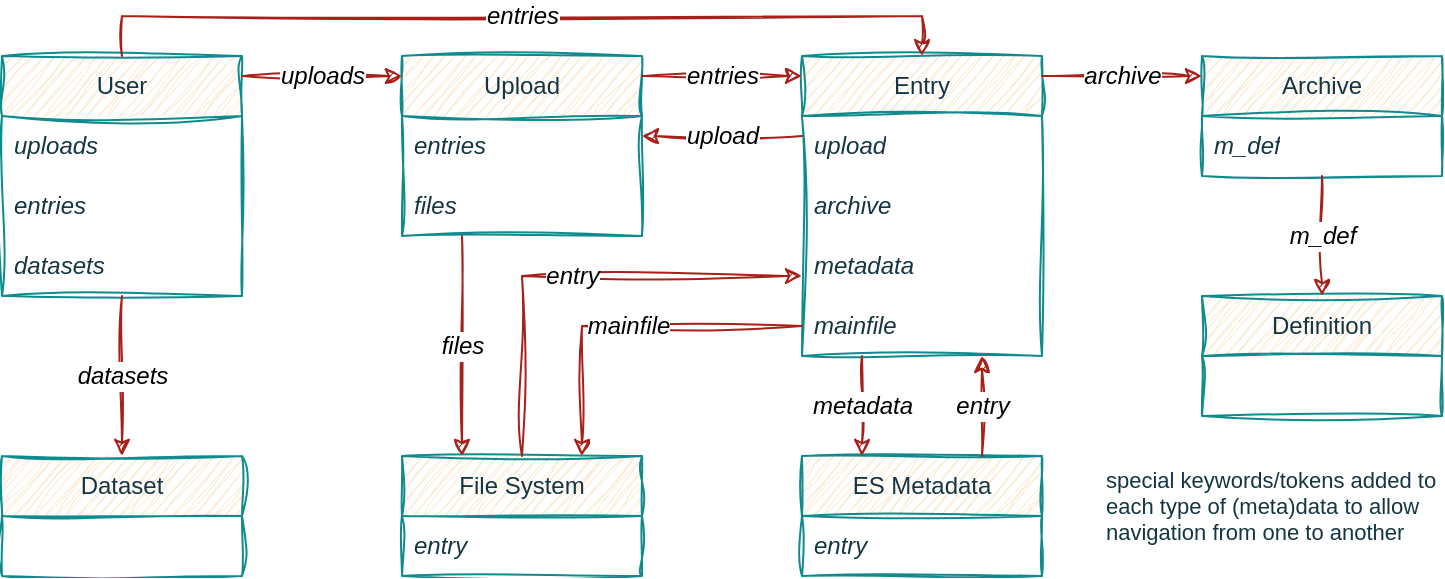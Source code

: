 <mxfile version="22.0.3" type="device">
  <diagram name="Page-1" id="hVVO9pcGesQUADiCc5M-">
    <mxGraphModel dx="981" dy="566" grid="1" gridSize="10" guides="1" tooltips="1" connect="1" arrows="1" fold="1" page="1" pageScale="1" pageWidth="1600" pageHeight="900" math="0" shadow="0">
      <root>
        <mxCell id="0" />
        <mxCell id="1" parent="0" />
        <mxCell id="_n0ZIORo97PbbiM8MzV3-5" value="Upload" style="swimlane;fontStyle=0;childLayout=stackLayout;horizontal=1;startSize=30;horizontalStack=0;resizeParent=1;resizeParentMax=0;resizeLast=0;collapsible=1;marginBottom=0;whiteSpace=wrap;html=1;rounded=0;sketch=1;curveFitting=1;jiggle=2;labelBackgroundColor=none;fillColor=#FAE5C7;strokeColor=#0F8B8D;fontColor=#143642;" parent="1" vertex="1">
          <mxGeometry x="280" y="40" width="120" height="90" as="geometry" />
        </mxCell>
        <mxCell id="_n0ZIORo97PbbiM8MzV3-9" value="entries" style="text;strokeColor=none;fillColor=none;align=left;verticalAlign=middle;spacingLeft=4;spacingRight=4;overflow=hidden;points=[[0,0.5],[1,0.5]];portConstraint=eastwest;rotatable=0;whiteSpace=wrap;html=1;fontColor=#143642;fontStyle=2;rounded=0;sketch=1;curveFitting=1;jiggle=2;labelBackgroundColor=none;" parent="_n0ZIORo97PbbiM8MzV3-5" vertex="1">
          <mxGeometry y="30" width="120" height="30" as="geometry" />
        </mxCell>
        <mxCell id="_n0ZIORo97PbbiM8MzV3-10" value="files" style="text;strokeColor=none;fillColor=none;align=left;verticalAlign=middle;spacingLeft=4;spacingRight=4;overflow=hidden;points=[[0,0.5],[1,0.5]];portConstraint=eastwest;rotatable=0;whiteSpace=wrap;html=1;fontColor=#143642;fontStyle=2;rounded=0;sketch=1;curveFitting=1;jiggle=2;labelBackgroundColor=none;" parent="_n0ZIORo97PbbiM8MzV3-5" vertex="1">
          <mxGeometry y="60" width="120" height="30" as="geometry" />
        </mxCell>
        <mxCell id="_n0ZIORo97PbbiM8MzV3-11" value="Entry" style="swimlane;fontStyle=0;childLayout=stackLayout;horizontal=1;startSize=30;horizontalStack=0;resizeParent=1;resizeParentMax=0;resizeLast=0;collapsible=1;marginBottom=0;whiteSpace=wrap;html=1;rounded=0;sketch=1;curveFitting=1;jiggle=2;labelBackgroundColor=none;fillColor=#FAE5C7;strokeColor=#0F8B8D;fontColor=#143642;" parent="1" vertex="1">
          <mxGeometry x="480" y="40" width="120" height="150" as="geometry" />
        </mxCell>
        <mxCell id="_n0ZIORo97PbbiM8MzV3-13" value="upload" style="text;strokeColor=none;fillColor=none;align=left;verticalAlign=middle;spacingLeft=4;spacingRight=4;overflow=hidden;points=[[0,0.5],[1,0.5]];portConstraint=eastwest;rotatable=0;whiteSpace=wrap;html=1;fontColor=#143642;fontStyle=2;rounded=0;sketch=1;curveFitting=1;jiggle=2;labelBackgroundColor=none;" parent="_n0ZIORo97PbbiM8MzV3-11" vertex="1">
          <mxGeometry y="30" width="120" height="30" as="geometry" />
        </mxCell>
        <mxCell id="_n0ZIORo97PbbiM8MzV3-14" value="archive" style="text;strokeColor=none;fillColor=none;align=left;verticalAlign=middle;spacingLeft=4;spacingRight=4;overflow=hidden;points=[[0,0.5],[1,0.5]];portConstraint=eastwest;rotatable=0;whiteSpace=wrap;html=1;fontColor=#143642;fontStyle=2;rounded=0;sketch=1;curveFitting=1;jiggle=2;labelBackgroundColor=none;" parent="_n0ZIORo97PbbiM8MzV3-11" vertex="1">
          <mxGeometry y="60" width="120" height="30" as="geometry" />
        </mxCell>
        <mxCell id="_n0ZIORo97PbbiM8MzV3-15" value="metadata" style="text;strokeColor=none;fillColor=none;align=left;verticalAlign=middle;spacingLeft=4;spacingRight=4;overflow=hidden;points=[[0,0.5],[1,0.5]];portConstraint=eastwest;rotatable=0;whiteSpace=wrap;html=1;fontColor=#143642;fontStyle=2;rounded=0;sketch=1;curveFitting=1;jiggle=2;labelBackgroundColor=none;" parent="_n0ZIORo97PbbiM8MzV3-11" vertex="1">
          <mxGeometry y="90" width="120" height="30" as="geometry" />
        </mxCell>
        <mxCell id="0WAyvWWED8DgFEvUEXjn-7" value="&lt;font&gt;mainfile&lt;/font&gt;" style="text;strokeColor=none;fillColor=none;align=left;verticalAlign=middle;spacingLeft=4;spacingRight=4;overflow=hidden;points=[[0,0.5],[1,0.5]];portConstraint=eastwest;rotatable=0;whiteSpace=wrap;html=1;fontColor=#143642;fontStyle=2;rounded=0;sketch=1;curveFitting=1;jiggle=2;labelBackgroundColor=none;" parent="_n0ZIORo97PbbiM8MzV3-11" vertex="1">
          <mxGeometry y="120" width="120" height="30" as="geometry" />
        </mxCell>
        <mxCell id="_n0ZIORo97PbbiM8MzV3-16" value="Archive" style="swimlane;fontStyle=0;childLayout=stackLayout;horizontal=1;startSize=30;horizontalStack=0;resizeParent=1;resizeParentMax=0;resizeLast=0;collapsible=1;marginBottom=0;whiteSpace=wrap;html=1;rounded=0;sketch=1;curveFitting=1;jiggle=2;labelBackgroundColor=none;fillColor=#FAE5C7;strokeColor=#0F8B8D;fontColor=#143642;" parent="1" vertex="1">
          <mxGeometry x="680" y="40" width="120" height="60" as="geometry" />
        </mxCell>
        <mxCell id="_n0ZIORo97PbbiM8MzV3-17" value="m_def" style="text;strokeColor=none;fillColor=none;align=left;verticalAlign=middle;spacingLeft=4;spacingRight=4;overflow=hidden;points=[[0,0.5],[1,0.5]];portConstraint=eastwest;rotatable=0;whiteSpace=wrap;html=1;fontColor=#143642;fontStyle=2;rounded=0;sketch=1;curveFitting=1;jiggle=2;labelBackgroundColor=none;" parent="_n0ZIORo97PbbiM8MzV3-16" vertex="1">
          <mxGeometry y="30" width="120" height="30" as="geometry" />
        </mxCell>
        <mxCell id="_n0ZIORo97PbbiM8MzV3-20" value="ES Metadata" style="swimlane;fontStyle=0;childLayout=stackLayout;horizontal=1;startSize=30;horizontalStack=0;resizeParent=1;resizeParentMax=0;resizeLast=0;collapsible=1;marginBottom=0;whiteSpace=wrap;html=1;rounded=0;sketch=1;curveFitting=1;jiggle=2;labelBackgroundColor=none;fillColor=#FAE5C7;strokeColor=#0F8B8D;fontColor=#143642;" parent="1" vertex="1">
          <mxGeometry x="480" y="240" width="120" height="60" as="geometry" />
        </mxCell>
        <mxCell id="_n0ZIORo97PbbiM8MzV3-21" value="entry" style="text;strokeColor=none;fillColor=none;align=left;verticalAlign=middle;spacingLeft=4;spacingRight=4;overflow=hidden;points=[[0,0.5],[1,0.5]];portConstraint=eastwest;rotatable=0;whiteSpace=wrap;html=1;fontColor=#143642;fontStyle=2;rounded=0;sketch=1;curveFitting=1;jiggle=2;labelBackgroundColor=none;" parent="_n0ZIORo97PbbiM8MzV3-20" vertex="1">
          <mxGeometry y="30" width="120" height="30" as="geometry" />
        </mxCell>
        <mxCell id="_n0ZIORo97PbbiM8MzV3-24" value="User" style="swimlane;fontStyle=0;childLayout=stackLayout;horizontal=1;startSize=30;horizontalStack=0;resizeParent=1;resizeParentMax=0;resizeLast=0;collapsible=1;marginBottom=0;whiteSpace=wrap;html=1;rounded=0;sketch=1;curveFitting=1;jiggle=2;labelBackgroundColor=none;fillColor=#FAE5C7;strokeColor=#0F8B8D;fontColor=#143642;" parent="1" vertex="1">
          <mxGeometry x="80" y="40" width="120" height="120" as="geometry" />
        </mxCell>
        <mxCell id="_n0ZIORo97PbbiM8MzV3-25" value="uploads" style="text;strokeColor=none;fillColor=none;align=left;verticalAlign=middle;spacingLeft=4;spacingRight=4;overflow=hidden;points=[[0,0.5],[1,0.5]];portConstraint=eastwest;rotatable=0;whiteSpace=wrap;html=1;fontStyle=2;fontColor=#143642;rounded=0;sketch=1;curveFitting=1;jiggle=2;labelBackgroundColor=none;" parent="_n0ZIORo97PbbiM8MzV3-24" vertex="1">
          <mxGeometry y="30" width="120" height="30" as="geometry" />
        </mxCell>
        <mxCell id="_n0ZIORo97PbbiM8MzV3-26" value="entries" style="text;strokeColor=none;fillColor=none;align=left;verticalAlign=middle;spacingLeft=4;spacingRight=4;overflow=hidden;points=[[0,0.5],[1,0.5]];portConstraint=eastwest;rotatable=0;whiteSpace=wrap;html=1;fontColor=#143642;fontStyle=2;rounded=0;sketch=1;curveFitting=1;jiggle=2;labelBackgroundColor=none;" parent="_n0ZIORo97PbbiM8MzV3-24" vertex="1">
          <mxGeometry y="60" width="120" height="30" as="geometry" />
        </mxCell>
        <mxCell id="_n0ZIORo97PbbiM8MzV3-27" value="datasets" style="text;strokeColor=none;fillColor=none;align=left;verticalAlign=middle;spacingLeft=4;spacingRight=4;overflow=hidden;points=[[0,0.5],[1,0.5]];portConstraint=eastwest;rotatable=0;whiteSpace=wrap;html=1;fontColor=#143642;fontStyle=2;rounded=0;sketch=1;curveFitting=1;jiggle=2;labelBackgroundColor=none;" parent="_n0ZIORo97PbbiM8MzV3-24" vertex="1">
          <mxGeometry y="90" width="120" height="30" as="geometry" />
        </mxCell>
        <mxCell id="tj-Em9MSMiQup_XTOHAW-1" value="" style="endArrow=classic;html=1;rounded=0;entryX=0;entryY=0.167;entryDx=0;entryDy=0;entryPerimeter=0;exitX=1;exitY=0.067;exitDx=0;exitDy=0;exitPerimeter=0;sketch=1;curveFitting=1;jiggle=2;labelBackgroundColor=none;strokeColor=#A8201A;fontColor=default;" parent="1" source="_n0ZIORo97PbbiM8MzV3-11" target="_n0ZIORo97PbbiM8MzV3-16" edge="1">
          <mxGeometry relative="1" as="geometry">
            <mxPoint x="450" y="50" as="sourcePoint" />
            <mxPoint x="540" y="50" as="targetPoint" />
          </mxGeometry>
        </mxCell>
        <mxCell id="tj-Em9MSMiQup_XTOHAW-2" value="&lt;span&gt;&lt;font&gt;archive&lt;/font&gt;&lt;/span&gt;" style="edgeLabel;resizable=0;html=1;align=center;verticalAlign=middle;rounded=0;sketch=1;curveFitting=1;jiggle=2;labelBackgroundColor=default;fontColor=#000000;fontSize=12;spacingLeft=4;spacingRight=4;fontStyle=2" parent="tj-Em9MSMiQup_XTOHAW-1" connectable="0" vertex="1">
          <mxGeometry relative="1" as="geometry" />
        </mxCell>
        <mxCell id="tj-Em9MSMiQup_XTOHAW-3" value="" style="endArrow=classic;html=1;rounded=0;exitX=1;exitY=0.167;exitDx=0;exitDy=0;exitPerimeter=0;entryX=0;entryY=0.222;entryDx=0;entryDy=0;entryPerimeter=0;sketch=1;curveFitting=1;jiggle=2;labelBackgroundColor=none;strokeColor=#A8201A;fontColor=default;fontSize=12;" parent="1" edge="1">
          <mxGeometry relative="1" as="geometry">
            <mxPoint x="200" y="50.06" as="sourcePoint" />
            <mxPoint x="280" y="50.0" as="targetPoint" />
          </mxGeometry>
        </mxCell>
        <mxCell id="tj-Em9MSMiQup_XTOHAW-4" value="&lt;span&gt;&lt;font&gt;uploads&lt;/font&gt;&lt;/span&gt;" style="edgeLabel;resizable=0;html=1;align=center;verticalAlign=middle;rounded=0;sketch=1;curveFitting=1;jiggle=2;labelBackgroundColor=default;fontColor=#000000;fontSize=12;spacingLeft=4;spacingRight=4;fontStyle=2" parent="tj-Em9MSMiQup_XTOHAW-3" connectable="0" vertex="1">
          <mxGeometry relative="1" as="geometry" />
        </mxCell>
        <mxCell id="tj-Em9MSMiQup_XTOHAW-5" value="" style="endArrow=classic;html=1;rounded=0;entryX=0.5;entryY=0;entryDx=0;entryDy=0;exitX=0.5;exitY=0;exitDx=0;exitDy=0;sketch=1;curveFitting=1;jiggle=2;labelBackgroundColor=none;strokeColor=#A8201A;fontColor=default;fontSize=12;" parent="1" source="_n0ZIORo97PbbiM8MzV3-24" target="_n0ZIORo97PbbiM8MzV3-11" edge="1">
          <mxGeometry relative="1" as="geometry">
            <mxPoint x="200" y="10.03" as="sourcePoint" />
            <mxPoint x="630" y="10.0" as="targetPoint" />
            <Array as="points">
              <mxPoint x="140" y="20" />
              <mxPoint x="540" y="20" />
            </Array>
          </mxGeometry>
        </mxCell>
        <mxCell id="tj-Em9MSMiQup_XTOHAW-6" value="&lt;span&gt;&lt;font&gt;entries&lt;/font&gt;&lt;/span&gt;" style="edgeLabel;resizable=0;html=1;align=center;verticalAlign=middle;rounded=0;sketch=1;curveFitting=1;jiggle=2;labelBackgroundColor=default;fontColor=#000000;fontSize=12;spacingLeft=4;spacingRight=4;fontStyle=2" parent="tj-Em9MSMiQup_XTOHAW-5" connectable="0" vertex="1">
          <mxGeometry relative="1" as="geometry" />
        </mxCell>
        <mxCell id="0WAyvWWED8DgFEvUEXjn-1" value="" style="endArrow=classic;html=1;rounded=0;fontFamily=Helvetica;fontSize=12;fontColor=default;entryX=0.25;entryY=0;entryDx=0;entryDy=0;exitX=0.25;exitY=1;exitDx=0;exitDy=0;exitPerimeter=0;sketch=1;curveFitting=1;jiggle=2;labelBackgroundColor=none;strokeColor=#A8201A;" parent="1" source="0WAyvWWED8DgFEvUEXjn-7" target="_n0ZIORo97PbbiM8MzV3-20" edge="1">
          <mxGeometry relative="1" as="geometry">
            <mxPoint x="660" y="210" as="sourcePoint" />
            <mxPoint x="660" y="270" as="targetPoint" />
          </mxGeometry>
        </mxCell>
        <mxCell id="0WAyvWWED8DgFEvUEXjn-2" value="metadata" style="edgeLabel;resizable=0;html=1;align=center;verticalAlign=middle;spacingLeft=4;spacingRight=4;fontFamily=Helvetica;fontSize=12;fontColor=#000000;fillColor=none;fontStyle=2;rounded=0;sketch=1;curveFitting=1;jiggle=2;labelBackgroundColor=default;" parent="0WAyvWWED8DgFEvUEXjn-1" connectable="0" vertex="1">
          <mxGeometry relative="1" as="geometry" />
        </mxCell>
        <mxCell id="0WAyvWWED8DgFEvUEXjn-3" value="" style="endArrow=classic;html=1;rounded=0;fontFamily=Helvetica;fontSize=12;fontColor=default;exitX=0.75;exitY=0;exitDx=0;exitDy=0;entryX=0.75;entryY=1;entryDx=0;entryDy=0;entryPerimeter=0;sketch=1;curveFitting=1;jiggle=2;labelBackgroundColor=none;strokeColor=#A8201A;" parent="1" source="_n0ZIORo97PbbiM8MzV3-20" target="0WAyvWWED8DgFEvUEXjn-7" edge="1">
          <mxGeometry relative="1" as="geometry">
            <mxPoint x="410" y="270" as="sourcePoint" />
            <mxPoint x="410" y="200" as="targetPoint" />
          </mxGeometry>
        </mxCell>
        <mxCell id="0WAyvWWED8DgFEvUEXjn-4" value="entry" style="edgeLabel;resizable=0;html=1;align=center;verticalAlign=middle;spacingLeft=4;spacingRight=4;fontFamily=Helvetica;fontSize=12;fontColor=#000000;fillColor=none;fontStyle=2;rounded=0;sketch=1;curveFitting=1;jiggle=2;labelBackgroundColor=default;" parent="0WAyvWWED8DgFEvUEXjn-3" connectable="0" vertex="1">
          <mxGeometry relative="1" as="geometry" />
        </mxCell>
        <mxCell id="0WAyvWWED8DgFEvUEXjn-5" value="" style="endArrow=classic;html=1;rounded=0;fontFamily=Helvetica;fontSize=12;fontColor=default;entryX=1;entryY=0.333;entryDx=0;entryDy=0;entryPerimeter=0;exitX=0;exitY=0.333;exitDx=0;exitDy=0;exitPerimeter=0;sketch=1;curveFitting=1;jiggle=2;labelBackgroundColor=none;strokeColor=#A8201A;" parent="1" source="_n0ZIORo97PbbiM8MzV3-13" target="_n0ZIORo97PbbiM8MzV3-9" edge="1">
          <mxGeometry relative="1" as="geometry">
            <mxPoint x="470" y="80.02" as="sourcePoint" />
            <mxPoint x="410" y="80" as="targetPoint" />
          </mxGeometry>
        </mxCell>
        <mxCell id="0WAyvWWED8DgFEvUEXjn-6" value="upload" style="edgeLabel;resizable=0;html=1;align=center;verticalAlign=middle;spacingLeft=4;spacingRight=4;fontFamily=Helvetica;fontSize=12;fontColor=#000000;fillColor=none;fontStyle=2;rounded=0;sketch=1;curveFitting=1;jiggle=2;labelBackgroundColor=default;" parent="0WAyvWWED8DgFEvUEXjn-5" connectable="0" vertex="1">
          <mxGeometry relative="1" as="geometry" />
        </mxCell>
        <mxCell id="0WAyvWWED8DgFEvUEXjn-8" value="special keywords/tokens added to each type of (meta)data to allow navigation from one to another" style="text;html=1;strokeColor=none;fillColor=none;align=left;verticalAlign=middle;whiteSpace=wrap;rounded=0;fontSize=11;fontFamily=Helvetica;fontColor=#143642;sketch=1;curveFitting=1;jiggle=2;labelBackgroundColor=none;" parent="1" vertex="1">
          <mxGeometry x="630" y="240" width="170" height="50" as="geometry" />
        </mxCell>
        <mxCell id="0WAyvWWED8DgFEvUEXjn-10" value="" style="endArrow=classic;html=1;rounded=0;exitX=1;exitY=0.222;exitDx=0;exitDy=0;exitPerimeter=0;entryX=0;entryY=0.133;entryDx=0;entryDy=0;entryPerimeter=0;sketch=1;curveFitting=1;jiggle=2;labelBackgroundColor=none;strokeColor=#A8201A;fontColor=default;" parent="1" edge="1">
          <mxGeometry relative="1" as="geometry">
            <mxPoint x="400" y="50.03" as="sourcePoint" />
            <mxPoint x="480" y="50.0" as="targetPoint" />
          </mxGeometry>
        </mxCell>
        <mxCell id="0WAyvWWED8DgFEvUEXjn-11" value="&lt;span&gt;&lt;font&gt;entries&lt;/font&gt;&lt;/span&gt;" style="edgeLabel;resizable=0;html=1;align=center;verticalAlign=middle;rounded=0;sketch=1;curveFitting=1;jiggle=2;labelBackgroundColor=default;fontColor=#000000;fontSize=12;spacingLeft=4;spacingRight=4;fontStyle=2" parent="0WAyvWWED8DgFEvUEXjn-10" connectable="0" vertex="1">
          <mxGeometry relative="1" as="geometry" />
        </mxCell>
        <mxCell id="0WAyvWWED8DgFEvUEXjn-12" value="&lt;font&gt;Dataset&lt;/font&gt;" style="swimlane;fontStyle=0;childLayout=stackLayout;horizontal=1;startSize=30;horizontalStack=0;resizeParent=1;resizeParentMax=0;resizeLast=0;collapsible=1;marginBottom=0;whiteSpace=wrap;html=1;align=center;verticalAlign=middle;spacingLeft=4;spacingRight=4;fontFamily=Helvetica;fontSize=12;fontColor=#143642;fillColor=#FAE5C7;rounded=0;sketch=1;curveFitting=1;jiggle=2;labelBackgroundColor=none;strokeColor=#0F8B8D;" parent="1" vertex="1">
          <mxGeometry x="80" y="240" width="120" height="60" as="geometry" />
        </mxCell>
        <mxCell id="0WAyvWWED8DgFEvUEXjn-16" value="" style="endArrow=classic;html=1;rounded=0;fontFamily=Helvetica;fontSize=12;fontColor=default;exitX=0.5;exitY=1;exitDx=0;exitDy=0;exitPerimeter=0;entryX=0.5;entryY=0;entryDx=0;entryDy=0;sketch=1;curveFitting=1;jiggle=2;labelBackgroundColor=none;strokeColor=#A8201A;" parent="1" source="_n0ZIORo97PbbiM8MzV3-27" target="0WAyvWWED8DgFEvUEXjn-12" edge="1">
          <mxGeometry relative="1" as="geometry">
            <mxPoint x="139.91" y="170" as="sourcePoint" />
            <mxPoint x="139.91" y="230" as="targetPoint" />
          </mxGeometry>
        </mxCell>
        <mxCell id="0WAyvWWED8DgFEvUEXjn-17" value="datasets" style="edgeLabel;resizable=0;html=1;align=center;verticalAlign=middle;spacingLeft=4;spacingRight=4;fontFamily=Helvetica;fontSize=12;fontColor=#000000;fillColor=none;rounded=0;sketch=1;curveFitting=1;jiggle=2;labelBackgroundColor=default;fontStyle=2" parent="0WAyvWWED8DgFEvUEXjn-16" connectable="0" vertex="1">
          <mxGeometry relative="1" as="geometry" />
        </mxCell>
        <mxCell id="0WAyvWWED8DgFEvUEXjn-18" value="File System" style="swimlane;fontStyle=0;childLayout=stackLayout;horizontal=1;startSize=30;horizontalStack=0;resizeParent=1;resizeParentMax=0;resizeLast=0;collapsible=1;marginBottom=0;whiteSpace=wrap;html=1;align=center;verticalAlign=middle;spacingLeft=4;spacingRight=4;fontFamily=Helvetica;fontSize=12;fontColor=#143642;fillColor=#FAE5C7;rounded=0;sketch=1;curveFitting=1;jiggle=2;labelBackgroundColor=none;strokeColor=#0F8B8D;" parent="1" vertex="1">
          <mxGeometry x="280" y="240" width="120" height="60" as="geometry" />
        </mxCell>
        <mxCell id="0WAyvWWED8DgFEvUEXjn-19" value="entry" style="text;strokeColor=none;fillColor=none;align=left;verticalAlign=middle;spacingLeft=4;spacingRight=4;overflow=hidden;points=[[0,0.5],[1,0.5]];portConstraint=eastwest;rotatable=0;whiteSpace=wrap;html=1;fontSize=12;fontFamily=Helvetica;fontColor=#143642;fontStyle=2;rounded=0;sketch=1;curveFitting=1;jiggle=2;labelBackgroundColor=none;" parent="0WAyvWWED8DgFEvUEXjn-18" vertex="1">
          <mxGeometry y="30" width="120" height="30" as="geometry" />
        </mxCell>
        <mxCell id="0WAyvWWED8DgFEvUEXjn-22" value="" style="endArrow=classic;html=1;rounded=0;fontFamily=Helvetica;fontSize=12;fontColor=default;exitX=0.25;exitY=1;exitDx=0;exitDy=0;exitPerimeter=0;entryX=0.25;entryY=0;entryDx=0;entryDy=0;sketch=1;curveFitting=1;jiggle=2;labelBackgroundColor=none;strokeColor=#A8201A;" parent="1" source="_n0ZIORo97PbbiM8MzV3-10" target="0WAyvWWED8DgFEvUEXjn-18" edge="1">
          <mxGeometry relative="1" as="geometry">
            <mxPoint x="310" y="140" as="sourcePoint" />
            <mxPoint x="310" y="230" as="targetPoint" />
          </mxGeometry>
        </mxCell>
        <mxCell id="0WAyvWWED8DgFEvUEXjn-23" value="files" style="edgeLabel;resizable=0;html=1;align=center;verticalAlign=middle;spacingLeft=4;spacingRight=4;fontFamily=Helvetica;fontSize=12;fontColor=#000000;fillColor=none;fontStyle=2;rounded=0;sketch=1;curveFitting=1;jiggle=2;labelBackgroundColor=default;" parent="0WAyvWWED8DgFEvUEXjn-22" connectable="0" vertex="1">
          <mxGeometry relative="1" as="geometry" />
        </mxCell>
        <mxCell id="0WAyvWWED8DgFEvUEXjn-24" value="" style="endArrow=classic;html=1;rounded=0;fontFamily=Helvetica;fontSize=12;fontColor=default;entryX=0;entryY=0.667;entryDx=0;entryDy=0;entryPerimeter=0;exitX=0.5;exitY=0;exitDx=0;exitDy=0;sketch=1;curveFitting=1;jiggle=2;labelBackgroundColor=none;strokeColor=#A8201A;" parent="1" source="0WAyvWWED8DgFEvUEXjn-18" target="_n0ZIORo97PbbiM8MzV3-15" edge="1">
          <mxGeometry relative="1" as="geometry">
            <mxPoint x="360" y="150" as="sourcePoint" />
            <mxPoint x="460" y="150" as="targetPoint" />
            <Array as="points">
              <mxPoint x="340" y="150" />
            </Array>
          </mxGeometry>
        </mxCell>
        <mxCell id="0WAyvWWED8DgFEvUEXjn-25" value="&lt;span&gt;entry&lt;/span&gt;" style="edgeLabel;resizable=0;html=1;align=center;verticalAlign=middle;spacingLeft=4;spacingRight=4;fontFamily=Helvetica;fontSize=12;fontColor=#000000;fillColor=none;rounded=0;sketch=1;curveFitting=1;jiggle=2;labelBackgroundColor=default;fontStyle=2" parent="0WAyvWWED8DgFEvUEXjn-24" connectable="0" vertex="1">
          <mxGeometry relative="1" as="geometry" />
        </mxCell>
        <mxCell id="0WAyvWWED8DgFEvUEXjn-26" value="" style="endArrow=classic;html=1;rounded=0;fontFamily=Helvetica;fontSize=12;fontColor=default;exitX=0;exitY=0.5;exitDx=0;exitDy=0;entryX=0.75;entryY=0;entryDx=0;entryDy=0;sketch=1;curveFitting=1;jiggle=2;labelBackgroundColor=none;strokeColor=#A8201A;" parent="1" source="0WAyvWWED8DgFEvUEXjn-7" target="0WAyvWWED8DgFEvUEXjn-18" edge="1">
          <mxGeometry relative="1" as="geometry">
            <mxPoint x="360" y="200" as="sourcePoint" />
            <mxPoint x="460" y="200" as="targetPoint" />
            <Array as="points">
              <mxPoint x="370" y="175" />
            </Array>
          </mxGeometry>
        </mxCell>
        <mxCell id="0WAyvWWED8DgFEvUEXjn-27" value="&lt;span&gt;mainfile&lt;/span&gt;" style="edgeLabel;resizable=0;html=1;align=center;verticalAlign=middle;spacingLeft=4;spacingRight=4;fontFamily=Helvetica;fontSize=12;fontColor=#000000;fillColor=none;rounded=0;sketch=1;curveFitting=1;jiggle=2;labelBackgroundColor=default;fontStyle=2" parent="0WAyvWWED8DgFEvUEXjn-26" connectable="0" vertex="1">
          <mxGeometry relative="1" as="geometry" />
        </mxCell>
        <mxCell id="0WAyvWWED8DgFEvUEXjn-28" value="&lt;span style=&quot;&quot;&gt;Definition&lt;/span&gt;" style="swimlane;fontStyle=0;childLayout=stackLayout;horizontal=1;startSize=30;horizontalStack=0;resizeParent=1;resizeParentMax=0;resizeLast=0;collapsible=1;marginBottom=0;whiteSpace=wrap;html=1;align=center;verticalAlign=middle;spacingLeft=4;spacingRight=4;fontFamily=Helvetica;fontSize=12;fontColor=#143642;fillColor=#FAE5C7;rounded=0;sketch=1;curveFitting=1;jiggle=2;labelBackgroundColor=none;strokeColor=#0F8B8D;" parent="1" vertex="1">
          <mxGeometry x="680" y="160" width="120" height="60" as="geometry" />
        </mxCell>
        <mxCell id="0WAyvWWED8DgFEvUEXjn-32" value="" style="endArrow=classic;html=1;rounded=0;fontFamily=Helvetica;fontSize=12;fontColor=default;exitX=0.5;exitY=1;exitDx=0;exitDy=0;exitPerimeter=0;entryX=0.5;entryY=0;entryDx=0;entryDy=0;sketch=1;curveFitting=1;jiggle=2;labelBackgroundColor=none;strokeColor=#A8201A;" parent="1" source="_n0ZIORo97PbbiM8MzV3-17" target="0WAyvWWED8DgFEvUEXjn-28" edge="1">
          <mxGeometry relative="1" as="geometry">
            <mxPoint x="740" y="110" as="sourcePoint" />
            <mxPoint x="740" y="160" as="targetPoint" />
          </mxGeometry>
        </mxCell>
        <mxCell id="0WAyvWWED8DgFEvUEXjn-33" value="&lt;span&gt;m_def&lt;/span&gt;" style="edgeLabel;resizable=0;html=1;align=center;verticalAlign=middle;spacingLeft=4;spacingRight=4;fontFamily=Helvetica;fontSize=12;fontColor=#000000;fillColor=none;rounded=0;sketch=1;curveFitting=1;jiggle=2;labelBackgroundColor=default;fontStyle=2" parent="0WAyvWWED8DgFEvUEXjn-32" connectable="0" vertex="1">
          <mxGeometry relative="1" as="geometry" />
        </mxCell>
      </root>
    </mxGraphModel>
  </diagram>
</mxfile>
